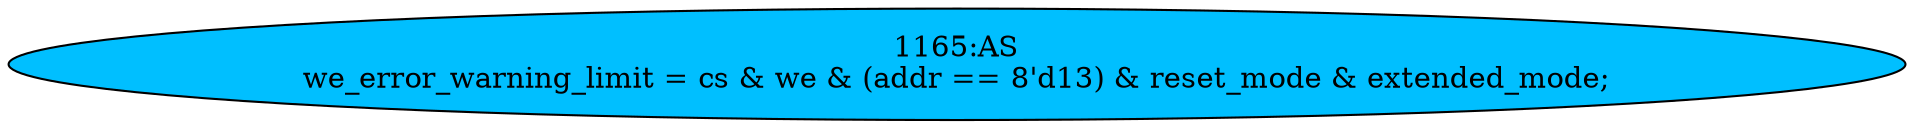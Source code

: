 strict digraph "" {
	node [label="\N"];
	"1165:AS"	 [ast="<pyverilog.vparser.ast.Assign object at 0x7fd773257490>",
		def_var="['we_error_warning_limit']",
		fillcolor=deepskyblue,
		label="1165:AS
we_error_warning_limit = cs & we & (addr == 8'd13) & reset_mode & extended_mode;",
		statements="[]",
		style=filled,
		typ=Assign,
		use_var="['cs', 'we', 'addr', 'reset_mode', 'extended_mode']"];
}
